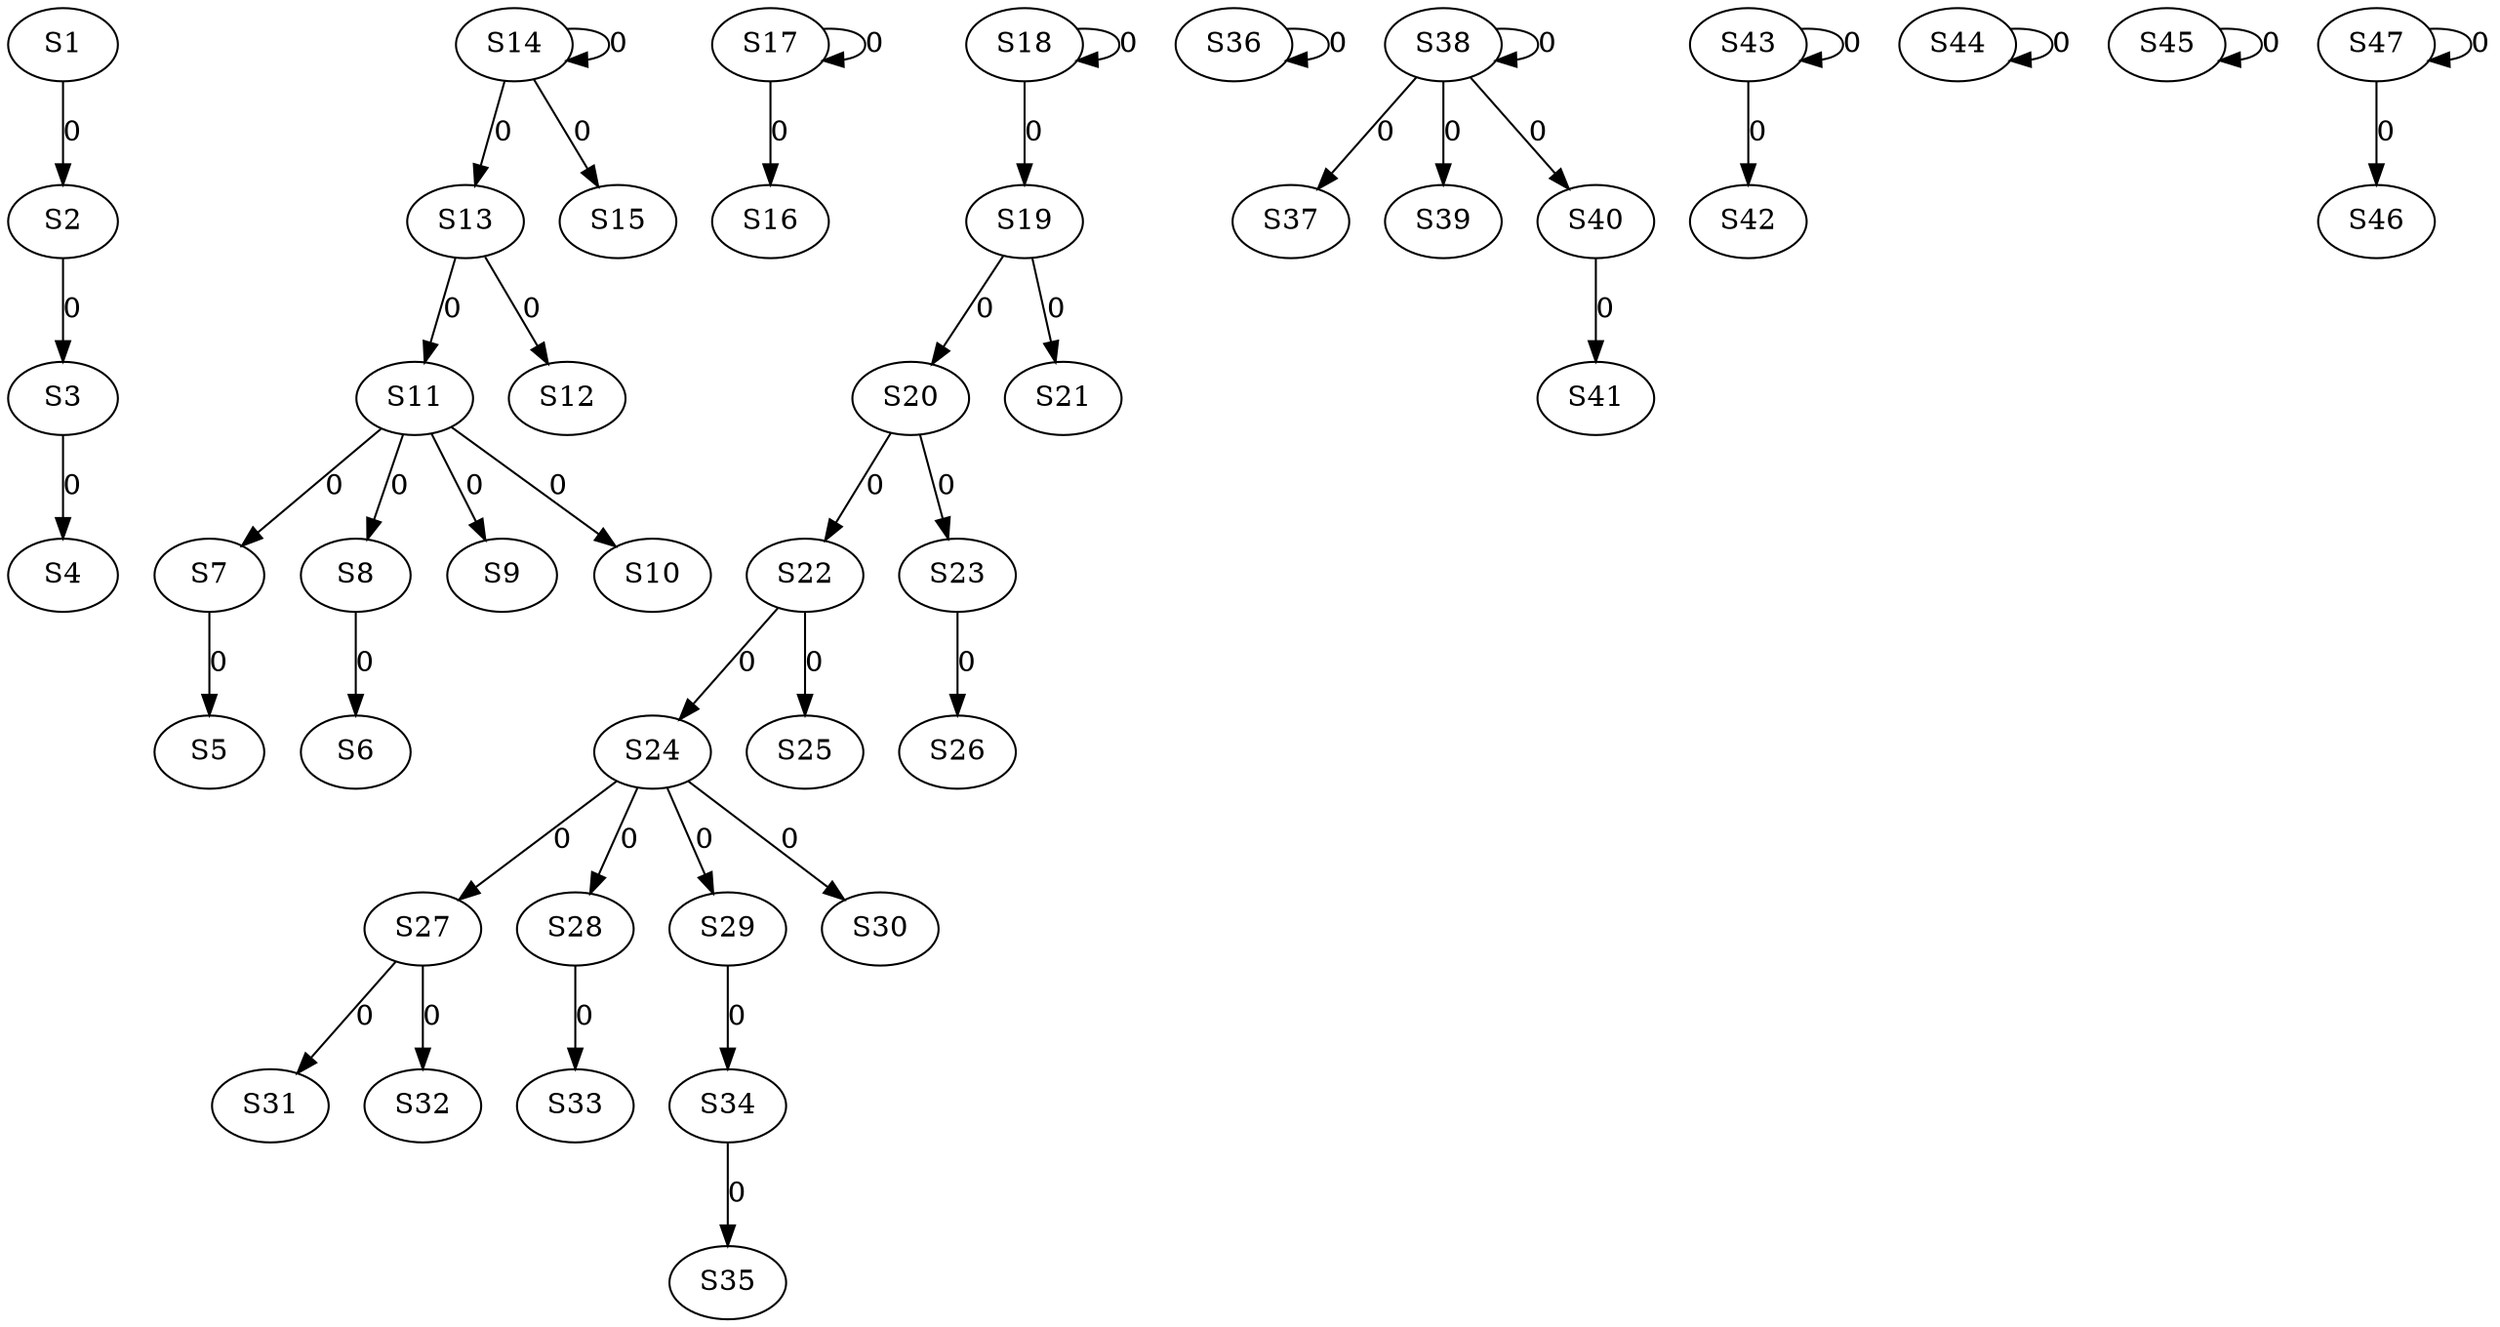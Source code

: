 strict digraph {
	S1 -> S2 [ label = 0 ];
	S2 -> S3 [ label = 0 ];
	S3 -> S4 [ label = 0 ];
	S7 -> S5 [ label = 0 ];
	S8 -> S6 [ label = 0 ];
	S11 -> S7 [ label = 0 ];
	S11 -> S8 [ label = 0 ];
	S11 -> S9 [ label = 0 ];
	S11 -> S10 [ label = 0 ];
	S13 -> S11 [ label = 0 ];
	S13 -> S12 [ label = 0 ];
	S14 -> S13 [ label = 0 ];
	S14 -> S14 [ label = 0 ];
	S14 -> S15 [ label = 0 ];
	S17 -> S16 [ label = 0 ];
	S17 -> S17 [ label = 0 ];
	S18 -> S18 [ label = 0 ];
	S18 -> S19 [ label = 0 ];
	S19 -> S20 [ label = 0 ];
	S19 -> S21 [ label = 0 ];
	S20 -> S22 [ label = 0 ];
	S20 -> S23 [ label = 0 ];
	S22 -> S24 [ label = 0 ];
	S22 -> S25 [ label = 0 ];
	S23 -> S26 [ label = 0 ];
	S24 -> S27 [ label = 0 ];
	S24 -> S28 [ label = 0 ];
	S24 -> S29 [ label = 0 ];
	S24 -> S30 [ label = 0 ];
	S27 -> S31 [ label = 0 ];
	S27 -> S32 [ label = 0 ];
	S28 -> S33 [ label = 0 ];
	S29 -> S34 [ label = 0 ];
	S34 -> S35 [ label = 0 ];
	S36 -> S36 [ label = 0 ];
	S38 -> S37 [ label = 0 ];
	S38 -> S38 [ label = 0 ];
	S38 -> S39 [ label = 0 ];
	S38 -> S40 [ label = 0 ];
	S40 -> S41 [ label = 0 ];
	S43 -> S42 [ label = 0 ];
	S43 -> S43 [ label = 0 ];
	S44 -> S44 [ label = 0 ];
	S45 -> S45 [ label = 0 ];
	S47 -> S46 [ label = 0 ];
	S47 -> S47 [ label = 0 ];
}